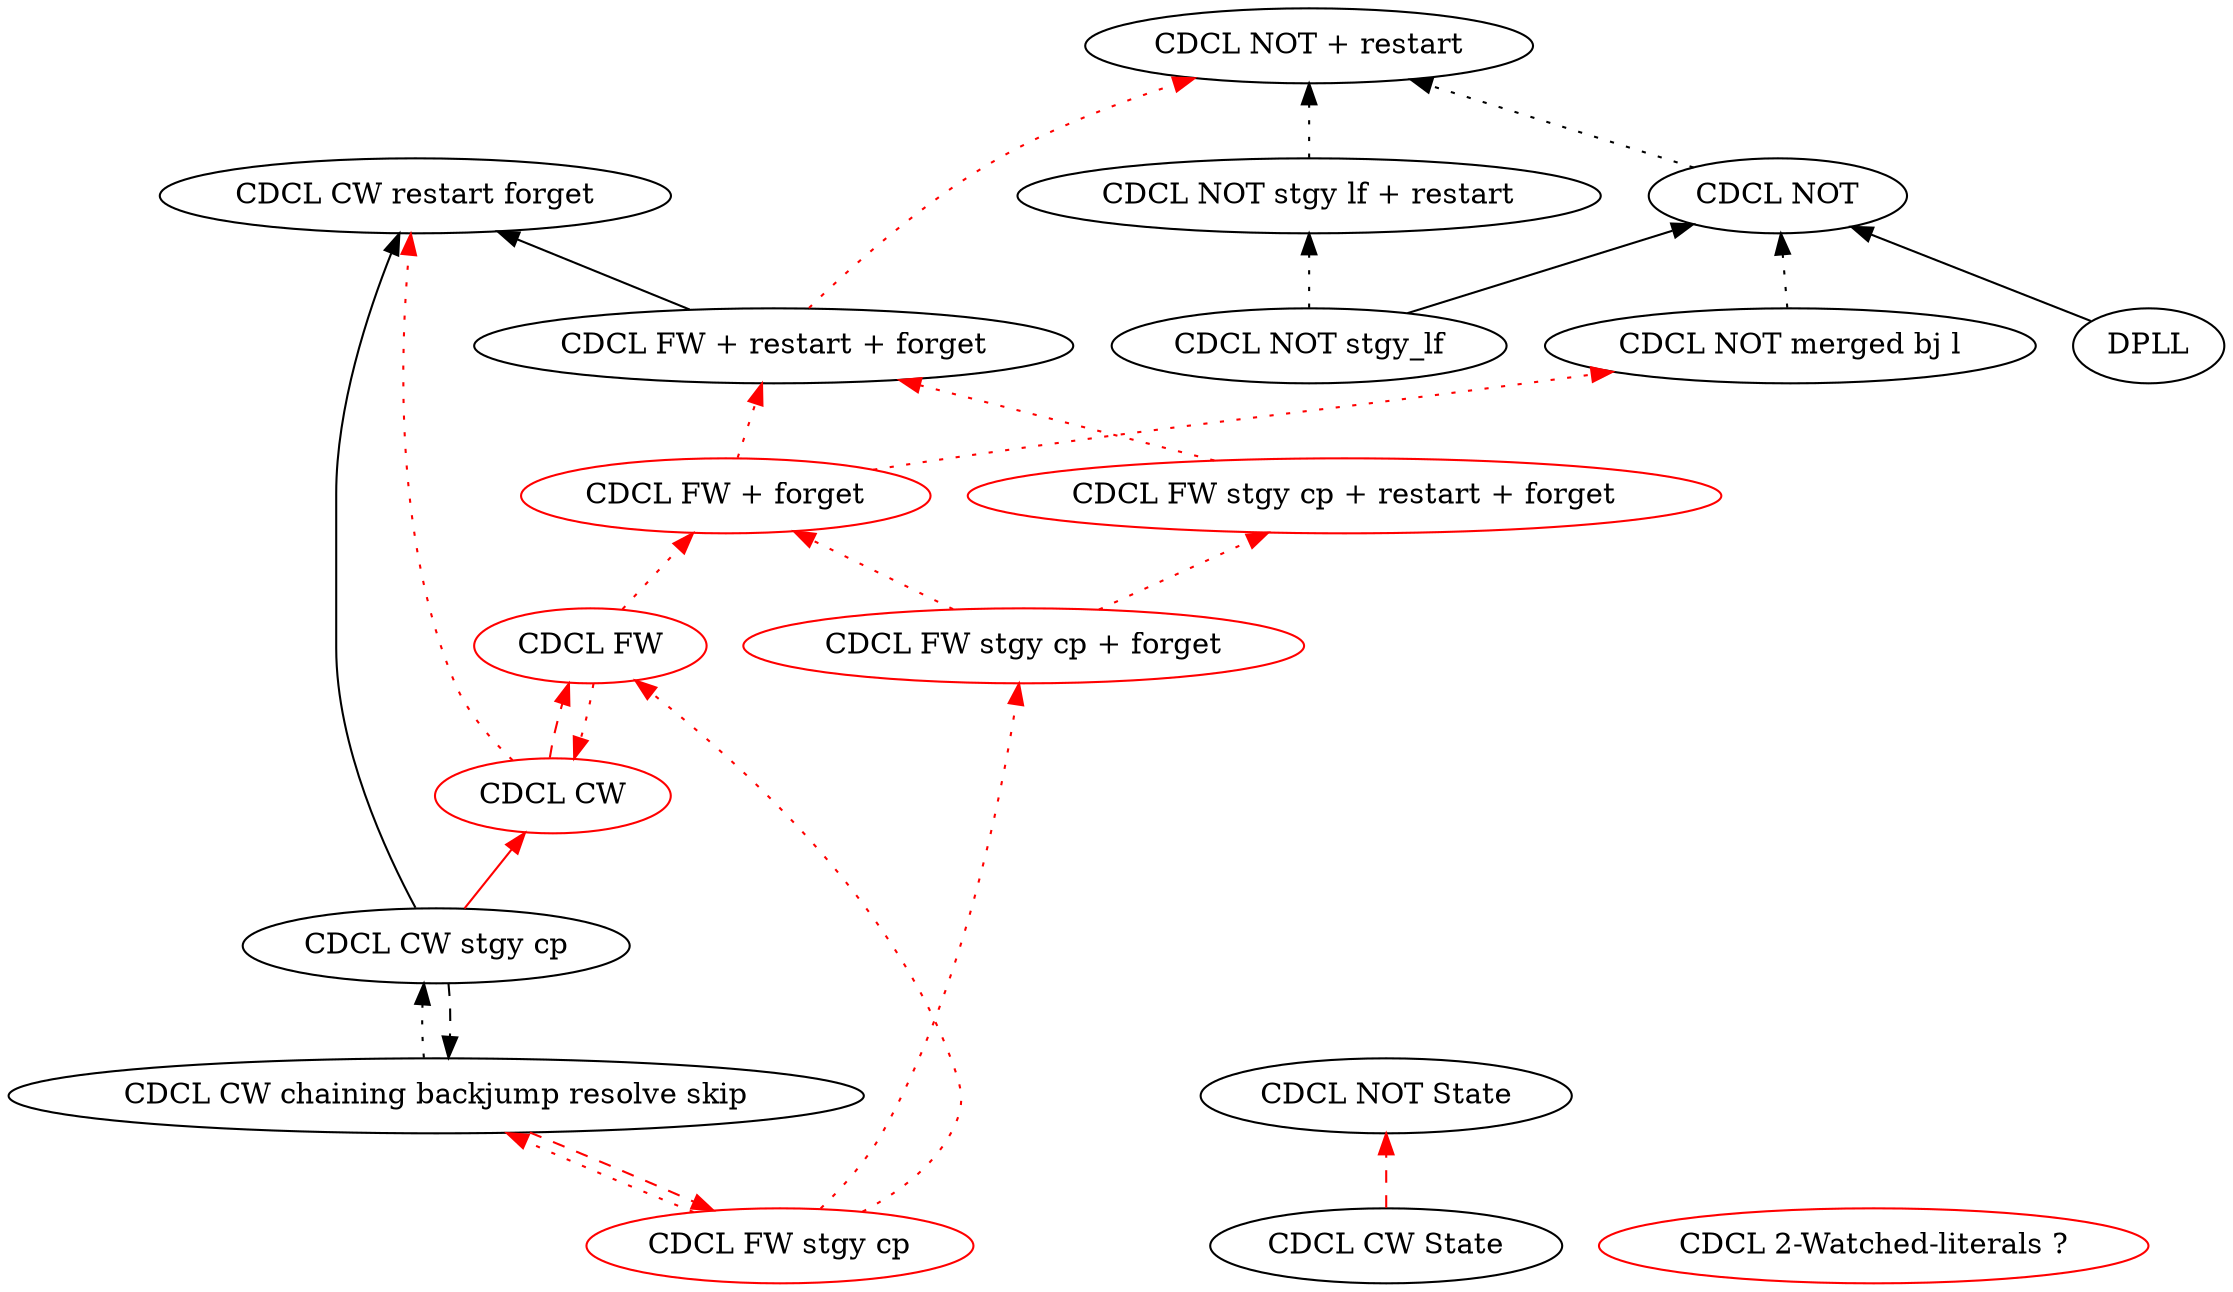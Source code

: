 //dot -o CDCL.pdf -Tpdf CDCL.dot
digraph CDCL {
  rankdir=BT;
  subgraph cw {
    style=invisible;
  	CDCL_NOT_restart [label = "CDCL NOT + restart"];
  	CDCL_NOT [label = "CDCL NOT"];
  	CDCL_NOT_stgy [label = "CDCL NOT stgy_lf"];
  	CDCL_NOT_stgy_restart[label = "CDCL NOT stgy lf + restart"];
  	CDCL_NOT_merged [label = "CDCL NOT merged bj l"];
  	DPLL [label = "DPLL"];
  }

	CDCL_NOT_stgy -> CDCL_NOT;
	CDCL_NOT -> CDCL_NOT_restart [style = dotted];
	CDCL_NOT_stgy -> CDCL_NOT_stgy_restart [style = dotted];
	CDCL_NOT_stgy_restart -> CDCL_NOT_restart [style = dotted];
	DPLL -> CDCL_NOT;

	CDCL_NOT_merged -> CDCL_NOT [style =dotted];

	subgraph fw {
    style=invisible;
    CDCL_FW [label="CDCL FW", color = red];
	  CDCL_FW_stgy [label="CDCL FW stgy cp", color=red];
	  CDCL_FW_forget [label="CDCL FW + forget", color=red];
	  CDCL_FW_stgy_forget [label="CDCL FW stgy cp + forget", color=red];

	  CDCL_FW_restart_forget [label = "CDCL FW + restart + forget"];
	  CDCL_FW_stgy_restart_forget [label = "CDCL FW stgy cp + restart + forget", color=red];
	}

	CDCL_FW_stgy_forget -> CDCL_FW_stgy_restart_forget -> CDCL_FW_restart_forget [style
	= dotted, color=red];
	CDCL_FW_forget -> CDCL_NOT_merged [style = dotted, color=red];
	CDCL_FW_stgy_forget -> CDCL_FW_forget [style = dotted, color=red];
	CDCL_FW_forget -> CDCL_FW_restart_forget [style = dotted, color=red];
	CDCL_FW_restart_forget -> CDCL_NOT_restart [style = dotted, color =red];
        CDCL_FW_stgy -> CDCL_FW_stgy_forget [style=dotted, color=red];
	CDCL_FW -> CDCL_FW_forget [style=dotted, color=red];
	CDCL_FW_stgy ->  CDCL_FW[style=dotted, color=red];

	subgraph cw {
    style=invisible;
    CDCL_CW_forget_restart [label = "CDCL CW restart forget"];
	  CDCL_CW [label = "CDCL CW", color = red];
	  CDCL_CW_stgy [label = "CDCL CW stgy cp"];
	  CDCL_CW_stgy_merge_bj[label = "CDCL CW chaining backjump resolve skip"];
	}
	CDCL_CW -> CDCL_CW_forget_restart[color = red, style = dotted];
	CDCL_FW_restart_forget -> CDCL_CW_forget_restart; 
	CDCL_CW_stgy -> CDCL_CW_forget_restart;
	CDCL_CW_stgy -> CDCL_CW[color = red];	
	CDCL_CW -> CDCL_FW[style=dashed, color = red];
	CDCL_FW -> CDCL_CW[color =red, style=dotted];

	CDCL_CW_stgy -> CDCL_CW_stgy_merge_bj[style=dashed];
	CDCL_CW_stgy_merge_bj -> CDCL_FW_stgy[color=red, style=dashed];
	CDCL_FW_stgy -> CDCL_CW_stgy_merge_bj[color=red, style=dotted];
	CDCL_CW_stgy_merge_bj -> CDCL_CW_stgy[style=dotted];


	subgraph state {
    style=invisible;
    CDCL_NOT_state [label = "CDCL NOT State"];
    CDCL_CW_state [label = "CDCL CW State"];
  }

  CDCL_CW_state -> CDCL_NOT_state[style=dashed, color = red];


	CDCL_WL [label = "CDCL 2-Watched-literals ?", color = red];

}